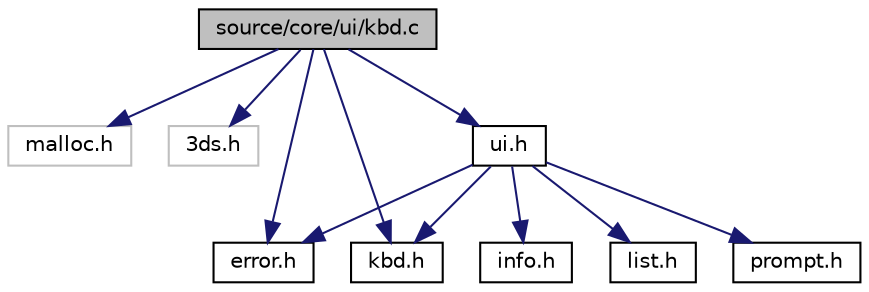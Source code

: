digraph "source/core/ui/kbd.c"
{
  edge [fontname="Helvetica",fontsize="10",labelfontname="Helvetica",labelfontsize="10"];
  node [fontname="Helvetica",fontsize="10",shape=record];
  Node1 [label="source/core/ui/kbd.c",height=0.2,width=0.4,color="black", fillcolor="grey75", style="filled" fontcolor="black"];
  Node1 -> Node2 [color="midnightblue",fontsize="10",style="solid",fontname="Helvetica"];
  Node2 [label="malloc.h",height=0.2,width=0.4,color="grey75", fillcolor="white", style="filled"];
  Node1 -> Node3 [color="midnightblue",fontsize="10",style="solid",fontname="Helvetica"];
  Node3 [label="3ds.h",height=0.2,width=0.4,color="grey75", fillcolor="white", style="filled"];
  Node1 -> Node4 [color="midnightblue",fontsize="10",style="solid",fontname="Helvetica"];
  Node4 [label="error.h",height=0.2,width=0.4,color="black", fillcolor="white", style="filled",URL="$ui_2error_8h.html"];
  Node1 -> Node5 [color="midnightblue",fontsize="10",style="solid",fontname="Helvetica"];
  Node5 [label="kbd.h",height=0.2,width=0.4,color="black", fillcolor="white", style="filled",URL="$kbd_8h.html"];
  Node1 -> Node6 [color="midnightblue",fontsize="10",style="solid",fontname="Helvetica"];
  Node6 [label="ui.h",height=0.2,width=0.4,color="black", fillcolor="white", style="filled",URL="$ui_8h.html"];
  Node6 -> Node4 [color="midnightblue",fontsize="10",style="solid",fontname="Helvetica"];
  Node6 -> Node7 [color="midnightblue",fontsize="10",style="solid",fontname="Helvetica"];
  Node7 [label="info.h",height=0.2,width=0.4,color="black", fillcolor="white", style="filled",URL="$info_8h.html"];
  Node6 -> Node5 [color="midnightblue",fontsize="10",style="solid",fontname="Helvetica"];
  Node6 -> Node8 [color="midnightblue",fontsize="10",style="solid",fontname="Helvetica"];
  Node8 [label="list.h",height=0.2,width=0.4,color="black", fillcolor="white", style="filled",URL="$list_8h.html"];
  Node6 -> Node9 [color="midnightblue",fontsize="10",style="solid",fontname="Helvetica"];
  Node9 [label="prompt.h",height=0.2,width=0.4,color="black", fillcolor="white", style="filled",URL="$prompt_8h.html"];
}

